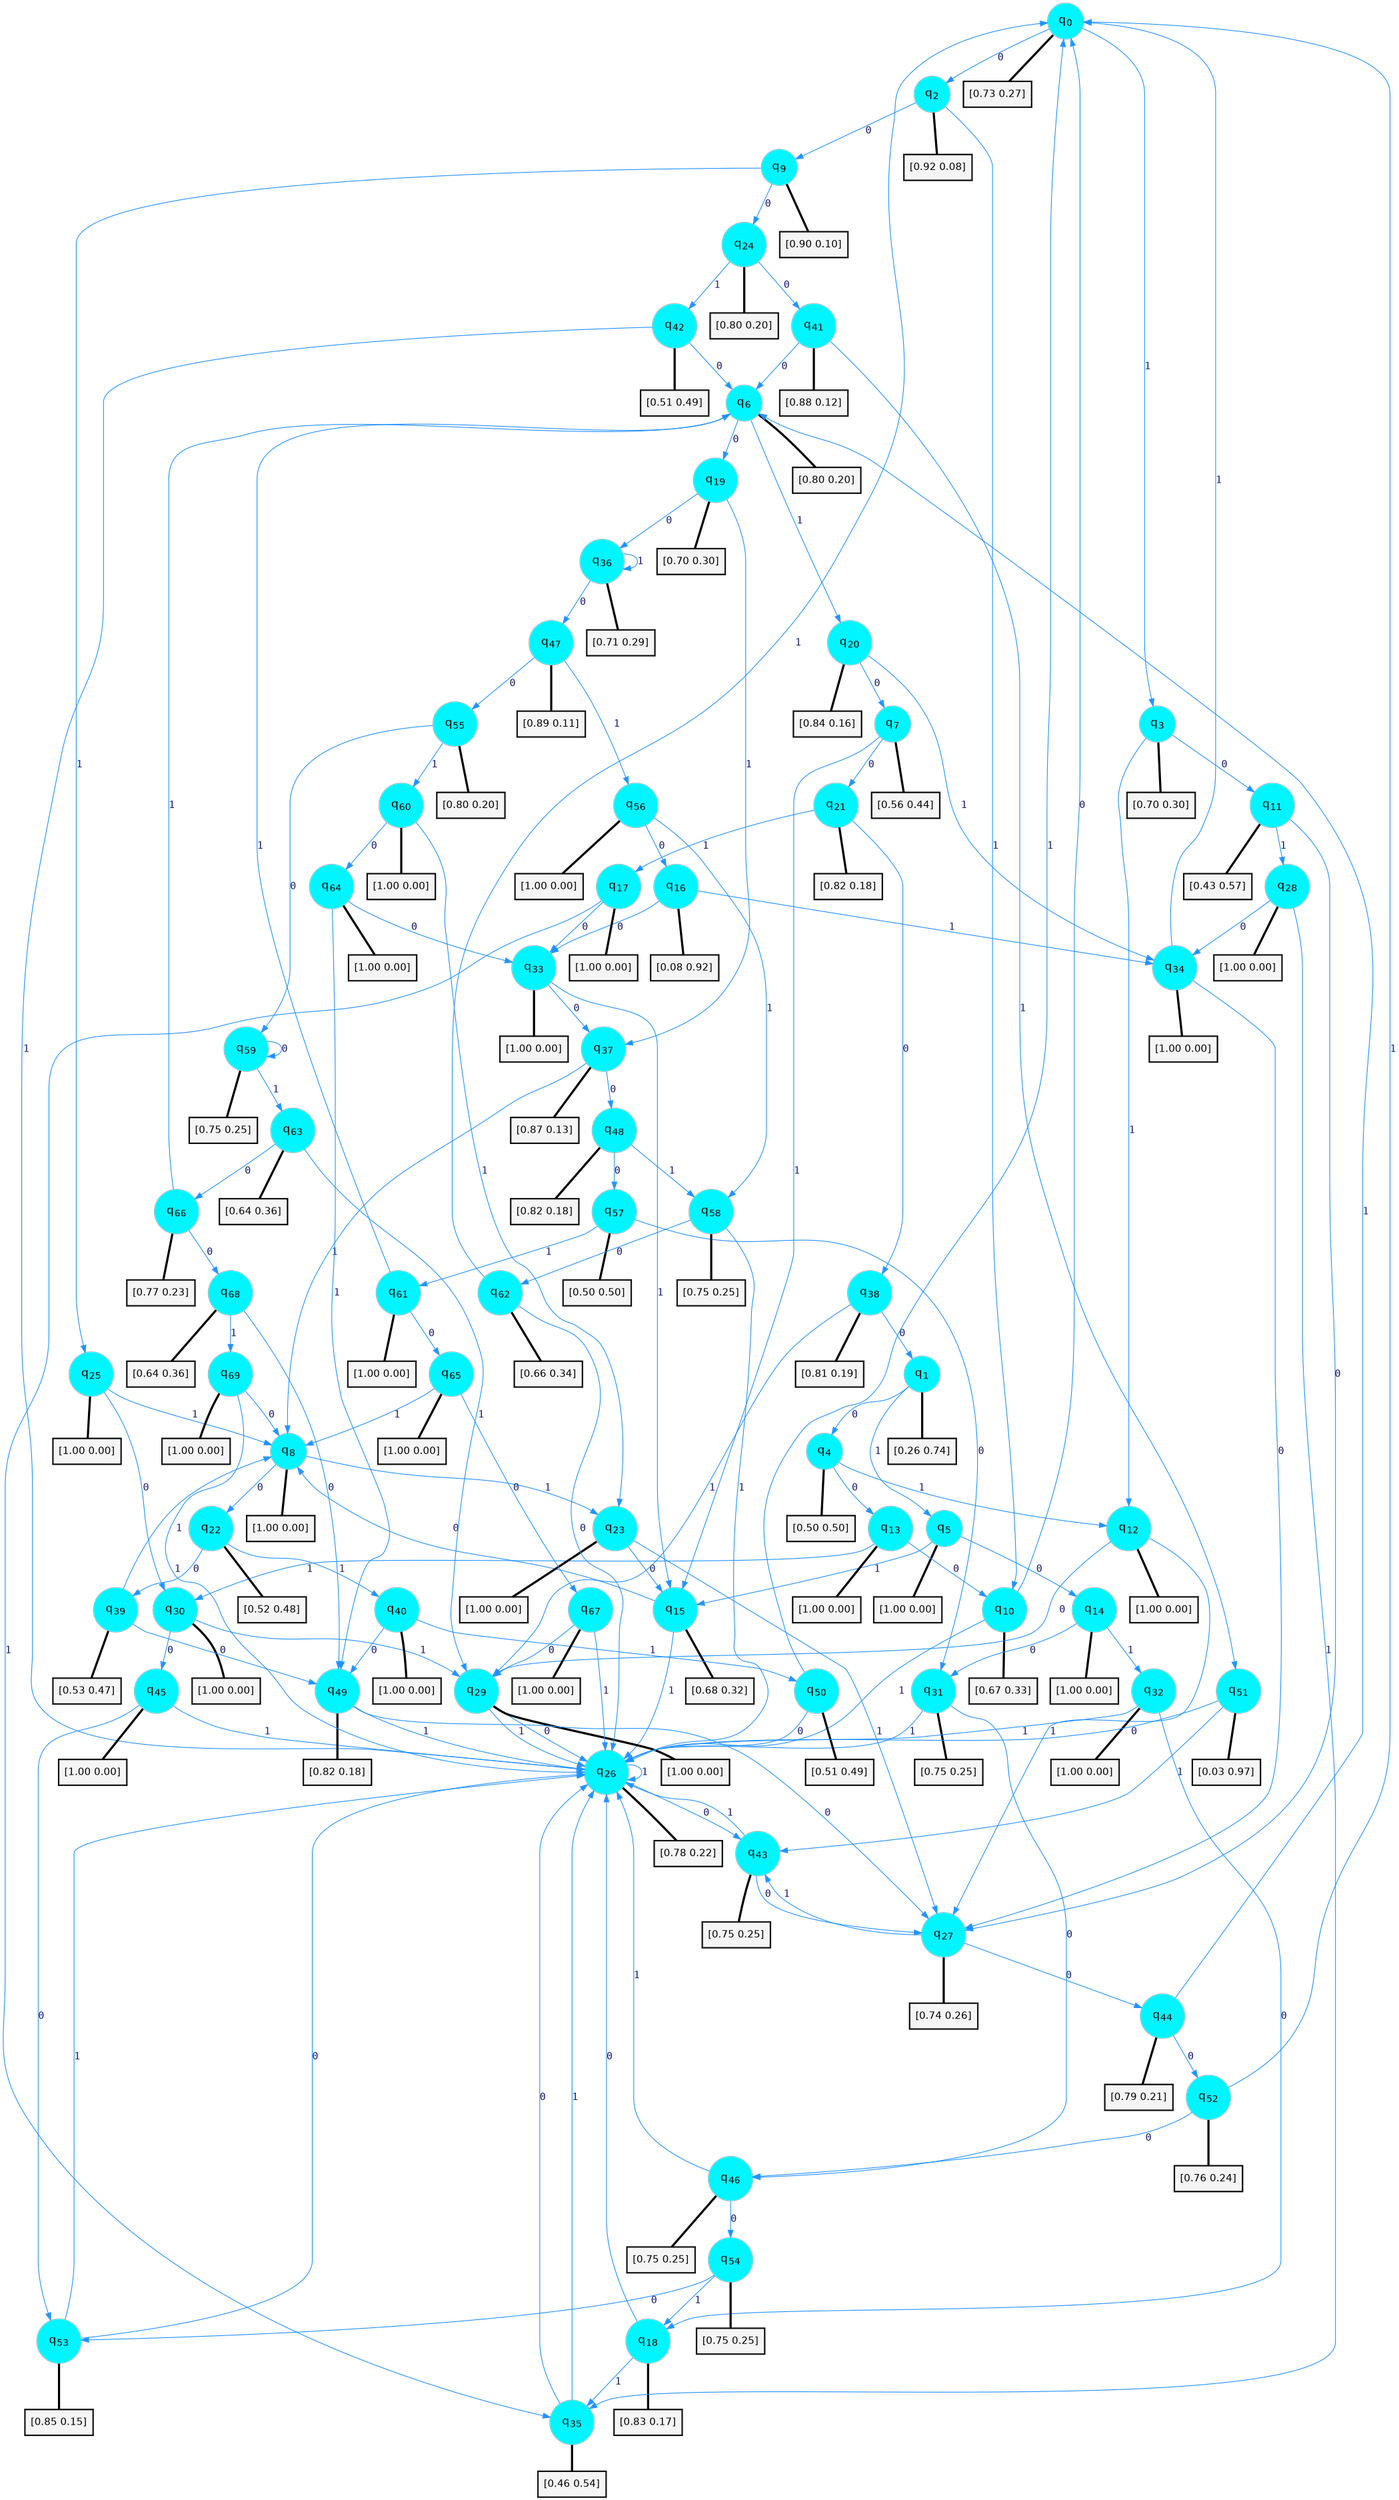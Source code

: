digraph G {
graph [
bgcolor=transparent, dpi=300, rankdir=TD, size="40,25"];
node [
color=gray, fillcolor=turquoise1, fontcolor=black, fontname=Helvetica, fontsize=16, fontweight=bold, shape=circle, style=filled];
edge [
arrowsize=1, color=dodgerblue1, fontcolor=midnightblue, fontname=courier, fontweight=bold, penwidth=1, style=solid, weight=20];
0[label=<q<SUB>0</SUB>>];
1[label=<q<SUB>1</SUB>>];
2[label=<q<SUB>2</SUB>>];
3[label=<q<SUB>3</SUB>>];
4[label=<q<SUB>4</SUB>>];
5[label=<q<SUB>5</SUB>>];
6[label=<q<SUB>6</SUB>>];
7[label=<q<SUB>7</SUB>>];
8[label=<q<SUB>8</SUB>>];
9[label=<q<SUB>9</SUB>>];
10[label=<q<SUB>10</SUB>>];
11[label=<q<SUB>11</SUB>>];
12[label=<q<SUB>12</SUB>>];
13[label=<q<SUB>13</SUB>>];
14[label=<q<SUB>14</SUB>>];
15[label=<q<SUB>15</SUB>>];
16[label=<q<SUB>16</SUB>>];
17[label=<q<SUB>17</SUB>>];
18[label=<q<SUB>18</SUB>>];
19[label=<q<SUB>19</SUB>>];
20[label=<q<SUB>20</SUB>>];
21[label=<q<SUB>21</SUB>>];
22[label=<q<SUB>22</SUB>>];
23[label=<q<SUB>23</SUB>>];
24[label=<q<SUB>24</SUB>>];
25[label=<q<SUB>25</SUB>>];
26[label=<q<SUB>26</SUB>>];
27[label=<q<SUB>27</SUB>>];
28[label=<q<SUB>28</SUB>>];
29[label=<q<SUB>29</SUB>>];
30[label=<q<SUB>30</SUB>>];
31[label=<q<SUB>31</SUB>>];
32[label=<q<SUB>32</SUB>>];
33[label=<q<SUB>33</SUB>>];
34[label=<q<SUB>34</SUB>>];
35[label=<q<SUB>35</SUB>>];
36[label=<q<SUB>36</SUB>>];
37[label=<q<SUB>37</SUB>>];
38[label=<q<SUB>38</SUB>>];
39[label=<q<SUB>39</SUB>>];
40[label=<q<SUB>40</SUB>>];
41[label=<q<SUB>41</SUB>>];
42[label=<q<SUB>42</SUB>>];
43[label=<q<SUB>43</SUB>>];
44[label=<q<SUB>44</SUB>>];
45[label=<q<SUB>45</SUB>>];
46[label=<q<SUB>46</SUB>>];
47[label=<q<SUB>47</SUB>>];
48[label=<q<SUB>48</SUB>>];
49[label=<q<SUB>49</SUB>>];
50[label=<q<SUB>50</SUB>>];
51[label=<q<SUB>51</SUB>>];
52[label=<q<SUB>52</SUB>>];
53[label=<q<SUB>53</SUB>>];
54[label=<q<SUB>54</SUB>>];
55[label=<q<SUB>55</SUB>>];
56[label=<q<SUB>56</SUB>>];
57[label=<q<SUB>57</SUB>>];
58[label=<q<SUB>58</SUB>>];
59[label=<q<SUB>59</SUB>>];
60[label=<q<SUB>60</SUB>>];
61[label=<q<SUB>61</SUB>>];
62[label=<q<SUB>62</SUB>>];
63[label=<q<SUB>63</SUB>>];
64[label=<q<SUB>64</SUB>>];
65[label=<q<SUB>65</SUB>>];
66[label=<q<SUB>66</SUB>>];
67[label=<q<SUB>67</SUB>>];
68[label=<q<SUB>68</SUB>>];
69[label=<q<SUB>69</SUB>>];
70[label="[0.73 0.27]", shape=box,fontcolor=black, fontname=Helvetica, fontsize=14, penwidth=2, fillcolor=whitesmoke,color=black];
71[label="[0.26 0.74]", shape=box,fontcolor=black, fontname=Helvetica, fontsize=14, penwidth=2, fillcolor=whitesmoke,color=black];
72[label="[0.92 0.08]", shape=box,fontcolor=black, fontname=Helvetica, fontsize=14, penwidth=2, fillcolor=whitesmoke,color=black];
73[label="[0.70 0.30]", shape=box,fontcolor=black, fontname=Helvetica, fontsize=14, penwidth=2, fillcolor=whitesmoke,color=black];
74[label="[0.50 0.50]", shape=box,fontcolor=black, fontname=Helvetica, fontsize=14, penwidth=2, fillcolor=whitesmoke,color=black];
75[label="[1.00 0.00]", shape=box,fontcolor=black, fontname=Helvetica, fontsize=14, penwidth=2, fillcolor=whitesmoke,color=black];
76[label="[0.80 0.20]", shape=box,fontcolor=black, fontname=Helvetica, fontsize=14, penwidth=2, fillcolor=whitesmoke,color=black];
77[label="[0.56 0.44]", shape=box,fontcolor=black, fontname=Helvetica, fontsize=14, penwidth=2, fillcolor=whitesmoke,color=black];
78[label="[1.00 0.00]", shape=box,fontcolor=black, fontname=Helvetica, fontsize=14, penwidth=2, fillcolor=whitesmoke,color=black];
79[label="[0.90 0.10]", shape=box,fontcolor=black, fontname=Helvetica, fontsize=14, penwidth=2, fillcolor=whitesmoke,color=black];
80[label="[0.67 0.33]", shape=box,fontcolor=black, fontname=Helvetica, fontsize=14, penwidth=2, fillcolor=whitesmoke,color=black];
81[label="[0.43 0.57]", shape=box,fontcolor=black, fontname=Helvetica, fontsize=14, penwidth=2, fillcolor=whitesmoke,color=black];
82[label="[1.00 0.00]", shape=box,fontcolor=black, fontname=Helvetica, fontsize=14, penwidth=2, fillcolor=whitesmoke,color=black];
83[label="[1.00 0.00]", shape=box,fontcolor=black, fontname=Helvetica, fontsize=14, penwidth=2, fillcolor=whitesmoke,color=black];
84[label="[1.00 0.00]", shape=box,fontcolor=black, fontname=Helvetica, fontsize=14, penwidth=2, fillcolor=whitesmoke,color=black];
85[label="[0.68 0.32]", shape=box,fontcolor=black, fontname=Helvetica, fontsize=14, penwidth=2, fillcolor=whitesmoke,color=black];
86[label="[0.08 0.92]", shape=box,fontcolor=black, fontname=Helvetica, fontsize=14, penwidth=2, fillcolor=whitesmoke,color=black];
87[label="[1.00 0.00]", shape=box,fontcolor=black, fontname=Helvetica, fontsize=14, penwidth=2, fillcolor=whitesmoke,color=black];
88[label="[0.83 0.17]", shape=box,fontcolor=black, fontname=Helvetica, fontsize=14, penwidth=2, fillcolor=whitesmoke,color=black];
89[label="[0.70 0.30]", shape=box,fontcolor=black, fontname=Helvetica, fontsize=14, penwidth=2, fillcolor=whitesmoke,color=black];
90[label="[0.84 0.16]", shape=box,fontcolor=black, fontname=Helvetica, fontsize=14, penwidth=2, fillcolor=whitesmoke,color=black];
91[label="[0.82 0.18]", shape=box,fontcolor=black, fontname=Helvetica, fontsize=14, penwidth=2, fillcolor=whitesmoke,color=black];
92[label="[0.52 0.48]", shape=box,fontcolor=black, fontname=Helvetica, fontsize=14, penwidth=2, fillcolor=whitesmoke,color=black];
93[label="[1.00 0.00]", shape=box,fontcolor=black, fontname=Helvetica, fontsize=14, penwidth=2, fillcolor=whitesmoke,color=black];
94[label="[0.80 0.20]", shape=box,fontcolor=black, fontname=Helvetica, fontsize=14, penwidth=2, fillcolor=whitesmoke,color=black];
95[label="[1.00 0.00]", shape=box,fontcolor=black, fontname=Helvetica, fontsize=14, penwidth=2, fillcolor=whitesmoke,color=black];
96[label="[0.78 0.22]", shape=box,fontcolor=black, fontname=Helvetica, fontsize=14, penwidth=2, fillcolor=whitesmoke,color=black];
97[label="[0.74 0.26]", shape=box,fontcolor=black, fontname=Helvetica, fontsize=14, penwidth=2, fillcolor=whitesmoke,color=black];
98[label="[1.00 0.00]", shape=box,fontcolor=black, fontname=Helvetica, fontsize=14, penwidth=2, fillcolor=whitesmoke,color=black];
99[label="[1.00 0.00]", shape=box,fontcolor=black, fontname=Helvetica, fontsize=14, penwidth=2, fillcolor=whitesmoke,color=black];
100[label="[1.00 0.00]", shape=box,fontcolor=black, fontname=Helvetica, fontsize=14, penwidth=2, fillcolor=whitesmoke,color=black];
101[label="[0.75 0.25]", shape=box,fontcolor=black, fontname=Helvetica, fontsize=14, penwidth=2, fillcolor=whitesmoke,color=black];
102[label="[1.00 0.00]", shape=box,fontcolor=black, fontname=Helvetica, fontsize=14, penwidth=2, fillcolor=whitesmoke,color=black];
103[label="[1.00 0.00]", shape=box,fontcolor=black, fontname=Helvetica, fontsize=14, penwidth=2, fillcolor=whitesmoke,color=black];
104[label="[1.00 0.00]", shape=box,fontcolor=black, fontname=Helvetica, fontsize=14, penwidth=2, fillcolor=whitesmoke,color=black];
105[label="[0.46 0.54]", shape=box,fontcolor=black, fontname=Helvetica, fontsize=14, penwidth=2, fillcolor=whitesmoke,color=black];
106[label="[0.71 0.29]", shape=box,fontcolor=black, fontname=Helvetica, fontsize=14, penwidth=2, fillcolor=whitesmoke,color=black];
107[label="[0.87 0.13]", shape=box,fontcolor=black, fontname=Helvetica, fontsize=14, penwidth=2, fillcolor=whitesmoke,color=black];
108[label="[0.81 0.19]", shape=box,fontcolor=black, fontname=Helvetica, fontsize=14, penwidth=2, fillcolor=whitesmoke,color=black];
109[label="[0.53 0.47]", shape=box,fontcolor=black, fontname=Helvetica, fontsize=14, penwidth=2, fillcolor=whitesmoke,color=black];
110[label="[1.00 0.00]", shape=box,fontcolor=black, fontname=Helvetica, fontsize=14, penwidth=2, fillcolor=whitesmoke,color=black];
111[label="[0.88 0.12]", shape=box,fontcolor=black, fontname=Helvetica, fontsize=14, penwidth=2, fillcolor=whitesmoke,color=black];
112[label="[0.51 0.49]", shape=box,fontcolor=black, fontname=Helvetica, fontsize=14, penwidth=2, fillcolor=whitesmoke,color=black];
113[label="[0.75 0.25]", shape=box,fontcolor=black, fontname=Helvetica, fontsize=14, penwidth=2, fillcolor=whitesmoke,color=black];
114[label="[0.79 0.21]", shape=box,fontcolor=black, fontname=Helvetica, fontsize=14, penwidth=2, fillcolor=whitesmoke,color=black];
115[label="[1.00 0.00]", shape=box,fontcolor=black, fontname=Helvetica, fontsize=14, penwidth=2, fillcolor=whitesmoke,color=black];
116[label="[0.75 0.25]", shape=box,fontcolor=black, fontname=Helvetica, fontsize=14, penwidth=2, fillcolor=whitesmoke,color=black];
117[label="[0.89 0.11]", shape=box,fontcolor=black, fontname=Helvetica, fontsize=14, penwidth=2, fillcolor=whitesmoke,color=black];
118[label="[0.82 0.18]", shape=box,fontcolor=black, fontname=Helvetica, fontsize=14, penwidth=2, fillcolor=whitesmoke,color=black];
119[label="[0.82 0.18]", shape=box,fontcolor=black, fontname=Helvetica, fontsize=14, penwidth=2, fillcolor=whitesmoke,color=black];
120[label="[0.51 0.49]", shape=box,fontcolor=black, fontname=Helvetica, fontsize=14, penwidth=2, fillcolor=whitesmoke,color=black];
121[label="[0.03 0.97]", shape=box,fontcolor=black, fontname=Helvetica, fontsize=14, penwidth=2, fillcolor=whitesmoke,color=black];
122[label="[0.76 0.24]", shape=box,fontcolor=black, fontname=Helvetica, fontsize=14, penwidth=2, fillcolor=whitesmoke,color=black];
123[label="[0.85 0.15]", shape=box,fontcolor=black, fontname=Helvetica, fontsize=14, penwidth=2, fillcolor=whitesmoke,color=black];
124[label="[0.75 0.25]", shape=box,fontcolor=black, fontname=Helvetica, fontsize=14, penwidth=2, fillcolor=whitesmoke,color=black];
125[label="[0.80 0.20]", shape=box,fontcolor=black, fontname=Helvetica, fontsize=14, penwidth=2, fillcolor=whitesmoke,color=black];
126[label="[1.00 0.00]", shape=box,fontcolor=black, fontname=Helvetica, fontsize=14, penwidth=2, fillcolor=whitesmoke,color=black];
127[label="[0.50 0.50]", shape=box,fontcolor=black, fontname=Helvetica, fontsize=14, penwidth=2, fillcolor=whitesmoke,color=black];
128[label="[0.75 0.25]", shape=box,fontcolor=black, fontname=Helvetica, fontsize=14, penwidth=2, fillcolor=whitesmoke,color=black];
129[label="[0.75 0.25]", shape=box,fontcolor=black, fontname=Helvetica, fontsize=14, penwidth=2, fillcolor=whitesmoke,color=black];
130[label="[1.00 0.00]", shape=box,fontcolor=black, fontname=Helvetica, fontsize=14, penwidth=2, fillcolor=whitesmoke,color=black];
131[label="[1.00 0.00]", shape=box,fontcolor=black, fontname=Helvetica, fontsize=14, penwidth=2, fillcolor=whitesmoke,color=black];
132[label="[0.66 0.34]", shape=box,fontcolor=black, fontname=Helvetica, fontsize=14, penwidth=2, fillcolor=whitesmoke,color=black];
133[label="[0.64 0.36]", shape=box,fontcolor=black, fontname=Helvetica, fontsize=14, penwidth=2, fillcolor=whitesmoke,color=black];
134[label="[1.00 0.00]", shape=box,fontcolor=black, fontname=Helvetica, fontsize=14, penwidth=2, fillcolor=whitesmoke,color=black];
135[label="[1.00 0.00]", shape=box,fontcolor=black, fontname=Helvetica, fontsize=14, penwidth=2, fillcolor=whitesmoke,color=black];
136[label="[0.77 0.23]", shape=box,fontcolor=black, fontname=Helvetica, fontsize=14, penwidth=2, fillcolor=whitesmoke,color=black];
137[label="[1.00 0.00]", shape=box,fontcolor=black, fontname=Helvetica, fontsize=14, penwidth=2, fillcolor=whitesmoke,color=black];
138[label="[0.64 0.36]", shape=box,fontcolor=black, fontname=Helvetica, fontsize=14, penwidth=2, fillcolor=whitesmoke,color=black];
139[label="[1.00 0.00]", shape=box,fontcolor=black, fontname=Helvetica, fontsize=14, penwidth=2, fillcolor=whitesmoke,color=black];
0->2 [label=0];
0->3 [label=1];
0->70 [arrowhead=none, penwidth=3,color=black];
1->4 [label=0];
1->5 [label=1];
1->71 [arrowhead=none, penwidth=3,color=black];
2->9 [label=0];
2->10 [label=1];
2->72 [arrowhead=none, penwidth=3,color=black];
3->11 [label=0];
3->12 [label=1];
3->73 [arrowhead=none, penwidth=3,color=black];
4->13 [label=0];
4->12 [label=1];
4->74 [arrowhead=none, penwidth=3,color=black];
5->14 [label=0];
5->15 [label=1];
5->75 [arrowhead=none, penwidth=3,color=black];
6->19 [label=0];
6->20 [label=1];
6->76 [arrowhead=none, penwidth=3,color=black];
7->21 [label=0];
7->15 [label=1];
7->77 [arrowhead=none, penwidth=3,color=black];
8->22 [label=0];
8->23 [label=1];
8->78 [arrowhead=none, penwidth=3,color=black];
9->24 [label=0];
9->25 [label=1];
9->79 [arrowhead=none, penwidth=3,color=black];
10->0 [label=0];
10->26 [label=1];
10->80 [arrowhead=none, penwidth=3,color=black];
11->27 [label=0];
11->28 [label=1];
11->81 [arrowhead=none, penwidth=3,color=black];
12->29 [label=0];
12->27 [label=1];
12->82 [arrowhead=none, penwidth=3,color=black];
13->10 [label=0];
13->30 [label=1];
13->83 [arrowhead=none, penwidth=3,color=black];
14->31 [label=0];
14->32 [label=1];
14->84 [arrowhead=none, penwidth=3,color=black];
15->8 [label=0];
15->26 [label=1];
15->85 [arrowhead=none, penwidth=3,color=black];
16->33 [label=0];
16->34 [label=1];
16->86 [arrowhead=none, penwidth=3,color=black];
17->33 [label=0];
17->35 [label=1];
17->87 [arrowhead=none, penwidth=3,color=black];
18->26 [label=0];
18->35 [label=1];
18->88 [arrowhead=none, penwidth=3,color=black];
19->36 [label=0];
19->37 [label=1];
19->89 [arrowhead=none, penwidth=3,color=black];
20->7 [label=0];
20->34 [label=1];
20->90 [arrowhead=none, penwidth=3,color=black];
21->38 [label=0];
21->17 [label=1];
21->91 [arrowhead=none, penwidth=3,color=black];
22->39 [label=0];
22->40 [label=1];
22->92 [arrowhead=none, penwidth=3,color=black];
23->15 [label=0];
23->27 [label=1];
23->93 [arrowhead=none, penwidth=3,color=black];
24->41 [label=0];
24->42 [label=1];
24->94 [arrowhead=none, penwidth=3,color=black];
25->30 [label=0];
25->8 [label=1];
25->95 [arrowhead=none, penwidth=3,color=black];
26->43 [label=0];
26->26 [label=1];
26->96 [arrowhead=none, penwidth=3,color=black];
27->44 [label=0];
27->43 [label=1];
27->97 [arrowhead=none, penwidth=3,color=black];
28->34 [label=0];
28->35 [label=1];
28->98 [arrowhead=none, penwidth=3,color=black];
29->26 [label=0];
29->26 [label=1];
29->99 [arrowhead=none, penwidth=3,color=black];
30->45 [label=0];
30->29 [label=1];
30->100 [arrowhead=none, penwidth=3,color=black];
31->46 [label=0];
31->26 [label=1];
31->101 [arrowhead=none, penwidth=3,color=black];
32->18 [label=0];
32->26 [label=1];
32->102 [arrowhead=none, penwidth=3,color=black];
33->37 [label=0];
33->15 [label=1];
33->103 [arrowhead=none, penwidth=3,color=black];
34->27 [label=0];
34->0 [label=1];
34->104 [arrowhead=none, penwidth=3,color=black];
35->26 [label=0];
35->26 [label=1];
35->105 [arrowhead=none, penwidth=3,color=black];
36->47 [label=0];
36->36 [label=1];
36->106 [arrowhead=none, penwidth=3,color=black];
37->48 [label=0];
37->8 [label=1];
37->107 [arrowhead=none, penwidth=3,color=black];
38->1 [label=0];
38->29 [label=1];
38->108 [arrowhead=none, penwidth=3,color=black];
39->49 [label=0];
39->8 [label=1];
39->109 [arrowhead=none, penwidth=3,color=black];
40->49 [label=0];
40->50 [label=1];
40->110 [arrowhead=none, penwidth=3,color=black];
41->6 [label=0];
41->51 [label=1];
41->111 [arrowhead=none, penwidth=3,color=black];
42->6 [label=0];
42->26 [label=1];
42->112 [arrowhead=none, penwidth=3,color=black];
43->27 [label=0];
43->26 [label=1];
43->113 [arrowhead=none, penwidth=3,color=black];
44->52 [label=0];
44->6 [label=1];
44->114 [arrowhead=none, penwidth=3,color=black];
45->53 [label=0];
45->26 [label=1];
45->115 [arrowhead=none, penwidth=3,color=black];
46->54 [label=0];
46->26 [label=1];
46->116 [arrowhead=none, penwidth=3,color=black];
47->55 [label=0];
47->56 [label=1];
47->117 [arrowhead=none, penwidth=3,color=black];
48->57 [label=0];
48->58 [label=1];
48->118 [arrowhead=none, penwidth=3,color=black];
49->27 [label=0];
49->26 [label=1];
49->119 [arrowhead=none, penwidth=3,color=black];
50->26 [label=0];
50->0 [label=1];
50->120 [arrowhead=none, penwidth=3,color=black];
51->26 [label=0];
51->43 [label=1];
51->121 [arrowhead=none, penwidth=3,color=black];
52->46 [label=0];
52->0 [label=1];
52->122 [arrowhead=none, penwidth=3,color=black];
53->26 [label=0];
53->26 [label=1];
53->123 [arrowhead=none, penwidth=3,color=black];
54->53 [label=0];
54->18 [label=1];
54->124 [arrowhead=none, penwidth=3,color=black];
55->59 [label=0];
55->60 [label=1];
55->125 [arrowhead=none, penwidth=3,color=black];
56->16 [label=0];
56->58 [label=1];
56->126 [arrowhead=none, penwidth=3,color=black];
57->31 [label=0];
57->61 [label=1];
57->127 [arrowhead=none, penwidth=3,color=black];
58->62 [label=0];
58->26 [label=1];
58->128 [arrowhead=none, penwidth=3,color=black];
59->59 [label=0];
59->63 [label=1];
59->129 [arrowhead=none, penwidth=3,color=black];
60->64 [label=0];
60->23 [label=1];
60->130 [arrowhead=none, penwidth=3,color=black];
61->65 [label=0];
61->6 [label=1];
61->131 [arrowhead=none, penwidth=3,color=black];
62->26 [label=0];
62->0 [label=1];
62->132 [arrowhead=none, penwidth=3,color=black];
63->66 [label=0];
63->29 [label=1];
63->133 [arrowhead=none, penwidth=3,color=black];
64->33 [label=0];
64->49 [label=1];
64->134 [arrowhead=none, penwidth=3,color=black];
65->67 [label=0];
65->8 [label=1];
65->135 [arrowhead=none, penwidth=3,color=black];
66->68 [label=0];
66->6 [label=1];
66->136 [arrowhead=none, penwidth=3,color=black];
67->29 [label=0];
67->26 [label=1];
67->137 [arrowhead=none, penwidth=3,color=black];
68->49 [label=0];
68->69 [label=1];
68->138 [arrowhead=none, penwidth=3,color=black];
69->8 [label=0];
69->26 [label=1];
69->139 [arrowhead=none, penwidth=3,color=black];
}

